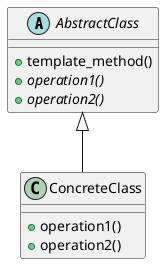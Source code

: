 @startuml

abstract class AbstractClass {
    + template_method()
    {abstract} + operation1()
    {abstract} + operation2()
}

class ConcreteClass {
    + operation1()
    + operation2()
}

AbstractClass <|-- ConcreteClass

@enduml
